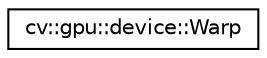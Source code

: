 digraph "Graphical Class Hierarchy"
{
 // LATEX_PDF_SIZE
  edge [fontname="Helvetica",fontsize="10",labelfontname="Helvetica",labelfontsize="10"];
  node [fontname="Helvetica",fontsize="10",shape=record];
  rankdir="LR";
  Node0 [label="cv::gpu::device::Warp",height=0.2,width=0.4,color="black", fillcolor="white", style="filled",URL="$structcv_1_1gpu_1_1device_1_1_warp.html",tooltip=" "];
}
